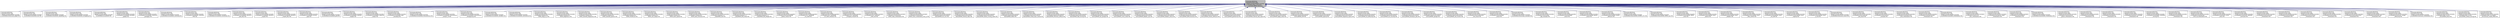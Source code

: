 digraph "/home/adcroft/GitHub/workspace/Gaea-stats-MOM6-examples/MOM6-examples/src/MOM6/config_src/dynamic_symmetric/MOM_memory.h"
{
 // INTERACTIVE_SVG=YES
  edge [fontname="Helvetica",fontsize="10",labelfontname="Helvetica",labelfontsize="10"];
  node [fontname="Helvetica",fontsize="10",shape=record];
  Node2 [label="/home/adcroft/GitHub\l/workspace/Gaea-stats\l-MOM6-examples/MOM6-examples\l/src/MOM6/config_src/dynamic\l_symmetric/MOM_memory.h",height=0.2,width=0.4,color="black", fillcolor="grey75", style="filled", fontcolor="black"];
  Node2 -> Node3 [dir="back",color="midnightblue",fontsize="10",style="solid",fontname="Helvetica"];
  Node3 [label="/home/adcroft/GitHub\l/workspace/Gaea-stats\l-MOM6-examples/MOM6-examples\l/src/MOM6/src/ALE/coord_adapt.F90",height=0.2,width=0.4,color="black", fillcolor="white", style="filled",URL="$coord__adapt_8F90.html"];
  Node2 -> Node4 [dir="back",color="midnightblue",fontsize="10",style="solid",fontname="Helvetica"];
  Node4 [label="/home/adcroft/GitHub\l/workspace/Gaea-stats\l-MOM6-examples/MOM6-examples\l/src/MOM6/src/ALE/MOM_ALE.F90",height=0.2,width=0.4,color="black", fillcolor="white", style="filled",URL="$MOM__ALE_8F90.html"];
  Node2 -> Node5 [dir="back",color="midnightblue",fontsize="10",style="solid",fontname="Helvetica"];
  Node5 [label="/home/adcroft/GitHub\l/workspace/Gaea-stats\l-MOM6-examples/MOM6-examples\l/src/MOM6/src/ALE/MOM_regridding.F90",height=0.2,width=0.4,color="black", fillcolor="white", style="filled",URL="$MOM__regridding_8F90.html"];
  Node2 -> Node6 [dir="back",color="midnightblue",fontsize="10",style="solid",fontname="Helvetica"];
  Node6 [label="/home/adcroft/GitHub\l/workspace/Gaea-stats\l-MOM6-examples/MOM6-examples\l/src/MOM6/src/ALE/MOM_remapping.F90",height=0.2,width=0.4,color="black", fillcolor="white", style="filled",URL="$MOM__remapping_8F90.html"];
  Node2 -> Node7 [dir="back",color="midnightblue",fontsize="10",style="solid",fontname="Helvetica"];
  Node7 [label="/home/adcroft/GitHub\l/workspace/Gaea-stats\l-MOM6-examples/MOM6-examples\l/src/MOM6/src/core/MOM.F90",height=0.2,width=0.4,color="black", fillcolor="white", style="filled",URL="$MOM_8F90.html"];
  Node2 -> Node8 [dir="back",color="midnightblue",fontsize="10",style="solid",fontname="Helvetica"];
  Node8 [label="/home/adcroft/GitHub\l/workspace/Gaea-stats\l-MOM6-examples/MOM6-examples\l/src/MOM6/src/core/MOM_boundary\l_update.F90",height=0.2,width=0.4,color="black", fillcolor="white", style="filled",URL="$MOM__boundary__update_8F90.html"];
  Node2 -> Node9 [dir="back",color="midnightblue",fontsize="10",style="solid",fontname="Helvetica"];
  Node9 [label="/home/adcroft/GitHub\l/workspace/Gaea-stats\l-MOM6-examples/MOM6-examples\l/src/MOM6/src/core/MOM_checksum\l_packages.F90",height=0.2,width=0.4,color="black", fillcolor="white", style="filled",URL="$MOM__checksum__packages_8F90.html"];
  Node2 -> Node10 [dir="back",color="midnightblue",fontsize="10",style="solid",fontname="Helvetica"];
  Node10 [label="/home/adcroft/GitHub\l/workspace/Gaea-stats\l-MOM6-examples/MOM6-examples\l/src/MOM6/src/core/MOM_continuity.F90",height=0.2,width=0.4,color="black", fillcolor="white", style="filled",URL="$MOM__continuity_8F90.html"];
  Node2 -> Node11 [dir="back",color="midnightblue",fontsize="10",style="solid",fontname="Helvetica"];
  Node11 [label="/home/adcroft/GitHub\l/workspace/Gaea-stats\l-MOM6-examples/MOM6-examples\l/src/MOM6/src/core/MOM_continuity_\lPPM.F90",height=0.2,width=0.4,color="black", fillcolor="white", style="filled",URL="$MOM__continuity__PPM_8F90.html"];
  Node2 -> Node12 [dir="back",color="midnightblue",fontsize="10",style="solid",fontname="Helvetica"];
  Node12 [label="/home/adcroft/GitHub\l/workspace/Gaea-stats\l-MOM6-examples/MOM6-examples\l/src/MOM6/src/core/MOM_CoriolisAdv.F90",height=0.2,width=0.4,color="black", fillcolor="white", style="filled",URL="$MOM__CoriolisAdv_8F90.html"];
  Node2 -> Node13 [dir="back",color="midnightblue",fontsize="10",style="solid",fontname="Helvetica"];
  Node13 [label="/home/adcroft/GitHub\l/workspace/Gaea-stats\l-MOM6-examples/MOM6-examples\l/src/MOM6/src/core/MOM_dynamics\l_split_RK2.F90",height=0.2,width=0.4,color="black", fillcolor="white", style="filled",URL="$MOM__dynamics__split__RK2_8F90.html"];
  Node2 -> Node14 [dir="back",color="midnightblue",fontsize="10",style="solid",fontname="Helvetica"];
  Node14 [label="/home/adcroft/GitHub\l/workspace/Gaea-stats\l-MOM6-examples/MOM6-examples\l/src/MOM6/src/core/MOM_dynamics\l_unsplit.F90",height=0.2,width=0.4,color="black", fillcolor="white", style="filled",URL="$MOM__dynamics__unsplit_8F90.html"];
  Node2 -> Node15 [dir="back",color="midnightblue",fontsize="10",style="solid",fontname="Helvetica"];
  Node15 [label="/home/adcroft/GitHub\l/workspace/Gaea-stats\l-MOM6-examples/MOM6-examples\l/src/MOM6/src/core/MOM_dynamics\l_unsplit_RK2.F90",height=0.2,width=0.4,color="black", fillcolor="white", style="filled",URL="$MOM__dynamics__unsplit__RK2_8F90.html"];
  Node2 -> Node16 [dir="back",color="midnightblue",fontsize="10",style="solid",fontname="Helvetica"];
  Node16 [label="/home/adcroft/GitHub\l/workspace/Gaea-stats\l-MOM6-examples/MOM6-examples\l/src/MOM6/src/core/MOM_forcing\l_type.F90",height=0.2,width=0.4,color="black", fillcolor="white", style="filled",URL="$MOM__forcing__type_8F90.html"];
  Node2 -> Node17 [dir="back",color="midnightblue",fontsize="10",style="solid",fontname="Helvetica"];
  Node17 [label="/home/adcroft/GitHub\l/workspace/Gaea-stats\l-MOM6-examples/MOM6-examples\l/src/MOM6/src/core/MOM_grid.F90",height=0.2,width=0.4,color="black", fillcolor="white", style="filled",URL="$MOM__grid_8F90.html"];
  Node2 -> Node18 [dir="back",color="midnightblue",fontsize="10",style="solid",fontname="Helvetica"];
  Node18 [label="/home/adcroft/GitHub\l/workspace/Gaea-stats\l-MOM6-examples/MOM6-examples\l/src/MOM6/src/core/MOM_interface\l_heights.F90",height=0.2,width=0.4,color="black", fillcolor="white", style="filled",URL="$MOM__interface__heights_8F90.html"];
  Node2 -> Node19 [dir="back",color="midnightblue",fontsize="10",style="solid",fontname="Helvetica"];
  Node19 [label="/home/adcroft/GitHub\l/workspace/Gaea-stats\l-MOM6-examples/MOM6-examples\l/src/MOM6/src/core/MOM_isopycnal\l_slopes.F90",height=0.2,width=0.4,color="black", fillcolor="white", style="filled",URL="$MOM__isopycnal__slopes_8F90.html"];
  Node2 -> Node20 [dir="back",color="midnightblue",fontsize="10",style="solid",fontname="Helvetica"];
  Node20 [label="/home/adcroft/GitHub\l/workspace/Gaea-stats\l-MOM6-examples/MOM6-examples\l/src/MOM6/src/core/MOM_open\l_boundary.F90",height=0.2,width=0.4,color="black", fillcolor="white", style="filled",URL="$MOM__open__boundary_8F90.html"];
  Node2 -> Node21 [dir="back",color="midnightblue",fontsize="10",style="solid",fontname="Helvetica"];
  Node21 [label="/home/adcroft/GitHub\l/workspace/Gaea-stats\l-MOM6-examples/MOM6-examples\l/src/MOM6/src/core/MOM_PressureForce.F90",height=0.2,width=0.4,color="black", fillcolor="white", style="filled",URL="$MOM__PressureForce_8F90.html"];
  Node2 -> Node22 [dir="back",color="midnightblue",fontsize="10",style="solid",fontname="Helvetica"];
  Node22 [label="/home/adcroft/GitHub\l/workspace/Gaea-stats\l-MOM6-examples/MOM6-examples\l/src/MOM6/src/core/MOM_PressureForce\l_analytic_FV.F90",height=0.2,width=0.4,color="black", fillcolor="white", style="filled",URL="$MOM__PressureForce__analytic__FV_8F90.html"];
  Node2 -> Node23 [dir="back",color="midnightblue",fontsize="10",style="solid",fontname="Helvetica"];
  Node23 [label="/home/adcroft/GitHub\l/workspace/Gaea-stats\l-MOM6-examples/MOM6-examples\l/src/MOM6/src/core/MOM_PressureForce\l_Montgomery.F90",height=0.2,width=0.4,color="black", fillcolor="white", style="filled",URL="$MOM__PressureForce__Montgomery_8F90.html"];
  Node2 -> Node24 [dir="back",color="midnightblue",fontsize="10",style="solid",fontname="Helvetica"];
  Node24 [label="/home/adcroft/GitHub\l/workspace/Gaea-stats\l-MOM6-examples/MOM6-examples\l/src/MOM6/src/core/MOM_variables.F90",height=0.2,width=0.4,color="black", fillcolor="white", style="filled",URL="$MOM__variables_8F90.html"];
  Node2 -> Node25 [dir="back",color="midnightblue",fontsize="10",style="solid",fontname="Helvetica"];
  Node25 [label="/home/adcroft/GitHub\l/workspace/Gaea-stats\l-MOM6-examples/MOM6-examples\l/src/MOM6/src/core/MOM_verticalGrid.F90",height=0.2,width=0.4,color="black", fillcolor="white", style="filled",URL="$MOM__verticalGrid_8F90.html"];
  Node2 -> Node26 [dir="back",color="midnightblue",fontsize="10",style="solid",fontname="Helvetica"];
  Node26 [label="/home/adcroft/GitHub\l/workspace/Gaea-stats\l-MOM6-examples/MOM6-examples\l/src/MOM6/src/diagnostics\l/MOM_diag_to_Z.F90",height=0.2,width=0.4,color="black", fillcolor="white", style="filled",URL="$MOM__diag__to__Z_8F90.html"];
  Node2 -> Node27 [dir="back",color="midnightblue",fontsize="10",style="solid",fontname="Helvetica"];
  Node27 [label="/home/adcroft/GitHub\l/workspace/Gaea-stats\l-MOM6-examples/MOM6-examples\l/src/MOM6/src/diagnostics\l/MOM_diagnostics.F90",height=0.2,width=0.4,color="black", fillcolor="white", style="filled",URL="$MOM__diagnostics_8F90.html"];
  Node2 -> Node28 [dir="back",color="midnightblue",fontsize="10",style="solid",fontname="Helvetica"];
  Node28 [label="/home/adcroft/GitHub\l/workspace/Gaea-stats\l-MOM6-examples/MOM6-examples\l/src/MOM6/src/diagnostics\l/MOM_obsolete_diagnostics.F90",height=0.2,width=0.4,color="black", fillcolor="white", style="filled",URL="$MOM__obsolete__diagnostics_8F90.html"];
  Node2 -> Node29 [dir="back",color="midnightblue",fontsize="10",style="solid",fontname="Helvetica"];
  Node29 [label="/home/adcroft/GitHub\l/workspace/Gaea-stats\l-MOM6-examples/MOM6-examples\l/src/MOM6/src/diagnostics\l/MOM_obsolete_params.F90",height=0.2,width=0.4,color="black", fillcolor="white", style="filled",URL="$MOM__obsolete__params_8F90.html"];
  Node2 -> Node30 [dir="back",color="midnightblue",fontsize="10",style="solid",fontname="Helvetica"];
  Node30 [label="/home/adcroft/GitHub\l/workspace/Gaea-stats\l-MOM6-examples/MOM6-examples\l/src/MOM6/src/diagnostics\l/MOM_PointAccel.F90",height=0.2,width=0.4,color="black", fillcolor="white", style="filled",URL="$MOM__PointAccel_8F90.html"];
  Node2 -> Node31 [dir="back",color="midnightblue",fontsize="10",style="solid",fontname="Helvetica"];
  Node31 [label="/home/adcroft/GitHub\l/workspace/Gaea-stats\l-MOM6-examples/MOM6-examples\l/src/MOM6/src/diagnostics\l/MOM_sum_output.F90",height=0.2,width=0.4,color="black", fillcolor="white", style="filled",URL="$MOM__sum__output_8F90.html"];
  Node2 -> Node32 [dir="back",color="midnightblue",fontsize="10",style="solid",fontname="Helvetica"];
  Node32 [label="/home/adcroft/GitHub\l/workspace/Gaea-stats\l-MOM6-examples/MOM6-examples\l/src/MOM6/src/diagnostics\l/MOM_wave_speed.F90",height=0.2,width=0.4,color="black", fillcolor="white", style="filled",URL="$MOM__wave__speed_8F90.html"];
  Node2 -> Node33 [dir="back",color="midnightblue",fontsize="10",style="solid",fontname="Helvetica"];
  Node33 [label="/home/adcroft/GitHub\l/workspace/Gaea-stats\l-MOM6-examples/MOM6-examples\l/src/MOM6/src/diagnostics\l/MOM_wave_structure.F90",height=0.2,width=0.4,color="black", fillcolor="white", style="filled",URL="$MOM__wave__structure_8F90.html"];
  Node2 -> Node34 [dir="back",color="midnightblue",fontsize="10",style="solid",fontname="Helvetica"];
  Node34 [label="/home/adcroft/GitHub\l/workspace/Gaea-stats\l-MOM6-examples/MOM6-examples\l/src/MOM6/src/equation_of\l_state/MOM_EOS.F90",height=0.2,width=0.4,color="black", fillcolor="white", style="filled",URL="$MOM__EOS_8F90.html"];
  Node2 -> Node35 [dir="back",color="midnightblue",fontsize="10",style="solid",fontname="Helvetica"];
  Node35 [label="/home/adcroft/GitHub\l/workspace/Gaea-stats\l-MOM6-examples/MOM6-examples\l/src/MOM6/src/equation_of\l_state/MOM_EOS_linear.F90",height=0.2,width=0.4,color="black", fillcolor="white", style="filled",URL="$MOM__EOS__linear_8F90.html"];
  Node2 -> Node36 [dir="back",color="midnightblue",fontsize="10",style="solid",fontname="Helvetica"];
  Node36 [label="/home/adcroft/GitHub\l/workspace/Gaea-stats\l-MOM6-examples/MOM6-examples\l/src/MOM6/src/equation_of\l_state/MOM_EOS_Wright.F90",height=0.2,width=0.4,color="black", fillcolor="white", style="filled",URL="$MOM__EOS__Wright_8F90.html"];
  Node2 -> Node37 [dir="back",color="midnightblue",fontsize="10",style="solid",fontname="Helvetica"];
  Node37 [label="/home/adcroft/GitHub\l/workspace/Gaea-stats\l-MOM6-examples/MOM6-examples\l/src/MOM6/src/framework/MOM\l_spatial_means.F90",height=0.2,width=0.4,color="black", fillcolor="white", style="filled",URL="$MOM__spatial__means_8F90.html"];
  Node2 -> Node38 [dir="back",color="midnightblue",fontsize="10",style="solid",fontname="Helvetica"];
  Node38 [label="/home/adcroft/GitHub\l/workspace/Gaea-stats\l-MOM6-examples/MOM6-examples\l/src/MOM6/src/ice_shelf/MOM\l_ice_shelf.F90",height=0.2,width=0.4,color="black", fillcolor="white", style="filled",URL="$MOM__ice__shelf_8F90.html"];
  Node2 -> Node39 [dir="back",color="midnightblue",fontsize="10",style="solid",fontname="Helvetica"];
  Node39 [label="/home/adcroft/GitHub\l/workspace/Gaea-stats\l-MOM6-examples/MOM6-examples\l/src/MOM6/src/ice_shelf/MOM\l_ice_shelf_initialize.F90",height=0.2,width=0.4,color="black", fillcolor="white", style="filled",URL="$MOM__ice__shelf__initialize_8F90.html"];
  Node2 -> Node40 [dir="back",color="midnightblue",fontsize="10",style="solid",fontname="Helvetica"];
  Node40 [label="/home/adcroft/GitHub\l/workspace/Gaea-stats\l-MOM6-examples/MOM6-examples\l/src/MOM6/src/ice_shelf/shelf\l_triangular_FEstuff.F90",height=0.2,width=0.4,color="black", fillcolor="white", style="filled",URL="$shelf__triangular__FEstuff_8F90.html"];
  Node2 -> Node41 [dir="back",color="midnightblue",fontsize="10",style="solid",fontname="Helvetica"];
  Node41 [label="/home/adcroft/GitHub\l/workspace/Gaea-stats\l-MOM6-examples/MOM6-examples\l/src/MOM6/src/ice_shelf/user\l_shelf_init.F90",height=0.2,width=0.4,color="black", fillcolor="white", style="filled",URL="$user__shelf__init_8F90.html"];
  Node2 -> Node42 [dir="back",color="midnightblue",fontsize="10",style="solid",fontname="Helvetica"];
  Node42 [label="/home/adcroft/GitHub\l/workspace/Gaea-stats\l-MOM6-examples/MOM6-examples\l/src/MOM6/src/initialization\l/MOM_state_initialization.F90",height=0.2,width=0.4,color="black", fillcolor="white", style="filled",URL="$MOM__state__initialization_8F90.html"];
  Node2 -> Node43 [dir="back",color="midnightblue",fontsize="10",style="solid",fontname="Helvetica"];
  Node43 [label="/home/adcroft/GitHub\l/workspace/Gaea-stats\l-MOM6-examples/MOM6-examples\l/src/MOM6/src/initialization\l/MOM_tracer_initialization_from_Z.F90",height=0.2,width=0.4,color="black", fillcolor="white", style="filled",URL="$MOM__tracer__initialization__from__Z_8F90.html"];
  Node2 -> Node44 [dir="back",color="midnightblue",fontsize="10",style="solid",fontname="Helvetica"];
  Node44 [label="/home/adcroft/GitHub\l/workspace/Gaea-stats\l-MOM6-examples/MOM6-examples\l/src/MOM6/src/parameterizations\l/lateral/MOM_hor_visc.F90",height=0.2,width=0.4,color="black", fillcolor="white", style="filled",URL="$MOM__hor__visc_8F90.html"];
  Node2 -> Node45 [dir="back",color="midnightblue",fontsize="10",style="solid",fontname="Helvetica"];
  Node45 [label="/home/adcroft/GitHub\l/workspace/Gaea-stats\l-MOM6-examples/MOM6-examples\l/src/MOM6/src/parameterizations\l/lateral/MOM_internal_tides.F90",height=0.2,width=0.4,color="black", fillcolor="white", style="filled",URL="$MOM__internal__tides_8F90.html"];
  Node2 -> Node46 [dir="back",color="midnightblue",fontsize="10",style="solid",fontname="Helvetica"];
  Node46 [label="/home/adcroft/GitHub\l/workspace/Gaea-stats\l-MOM6-examples/MOM6-examples\l/src/MOM6/src/parameterizations\l/lateral/MOM_lateral_mixing_coeffs.F90",height=0.2,width=0.4,color="black", fillcolor="white", style="filled",URL="$MOM__lateral__mixing__coeffs_8F90.html"];
  Node2 -> Node47 [dir="back",color="midnightblue",fontsize="10",style="solid",fontname="Helvetica"];
  Node47 [label="/home/adcroft/GitHub\l/workspace/Gaea-stats\l-MOM6-examples/MOM6-examples\l/src/MOM6/src/parameterizations\l/lateral/MOM_MEKE.F90",height=0.2,width=0.4,color="black", fillcolor="white", style="filled",URL="$MOM__MEKE_8F90.html"];
  Node2 -> Node48 [dir="back",color="midnightblue",fontsize="10",style="solid",fontname="Helvetica"];
  Node48 [label="/home/adcroft/GitHub\l/workspace/Gaea-stats\l-MOM6-examples/MOM6-examples\l/src/MOM6/src/parameterizations\l/lateral/MOM_mixed_layer_restrat.F90",height=0.2,width=0.4,color="black", fillcolor="white", style="filled",URL="$MOM__mixed__layer__restrat_8F90.html"];
  Node2 -> Node49 [dir="back",color="midnightblue",fontsize="10",style="solid",fontname="Helvetica"];
  Node49 [label="/home/adcroft/GitHub\l/workspace/Gaea-stats\l-MOM6-examples/MOM6-examples\l/src/MOM6/src/parameterizations\l/lateral/MOM_thickness_diffuse.F90",height=0.2,width=0.4,color="black", fillcolor="white", style="filled",URL="$MOM__thickness__diffuse_8F90.html"];
  Node2 -> Node50 [dir="back",color="midnightblue",fontsize="10",style="solid",fontname="Helvetica"];
  Node50 [label="/home/adcroft/GitHub\l/workspace/Gaea-stats\l-MOM6-examples/MOM6-examples\l/src/MOM6/src/parameterizations\l/lateral/MOM_tidal_forcing.F90",height=0.2,width=0.4,color="black", fillcolor="white", style="filled",URL="$MOM__tidal__forcing_8F90.html"];
  Node2 -> Node51 [dir="back",color="midnightblue",fontsize="10",style="solid",fontname="Helvetica"];
  Node51 [label="/home/adcroft/GitHub\l/workspace/Gaea-stats\l-MOM6-examples/MOM6-examples\l/src/MOM6/src/parameterizations\l/vertical/MOM_ALE_sponge.F90",height=0.2,width=0.4,color="black", fillcolor="white", style="filled",URL="$MOM__ALE__sponge_8F90.html"];
  Node2 -> Node52 [dir="back",color="midnightblue",fontsize="10",style="solid",fontname="Helvetica"];
  Node52 [label="/home/adcroft/GitHub\l/workspace/Gaea-stats\l-MOM6-examples/MOM6-examples\l/src/MOM6/src/parameterizations\l/vertical/MOM_cvmix_shear.F90",height=0.2,width=0.4,color="black", fillcolor="white", style="filled",URL="$MOM__cvmix__shear_8F90.html"];
  Node2 -> Node53 [dir="back",color="midnightblue",fontsize="10",style="solid",fontname="Helvetica"];
  Node53 [label="/home/adcroft/GitHub\l/workspace/Gaea-stats\l-MOM6-examples/MOM6-examples\l/src/MOM6/src/parameterizations\l/vertical/MOM_diabatic_aux.F90",height=0.2,width=0.4,color="black", fillcolor="white", style="filled",URL="$MOM__diabatic__aux_8F90.html"];
  Node2 -> Node54 [dir="back",color="midnightblue",fontsize="10",style="solid",fontname="Helvetica"];
  Node54 [label="/home/adcroft/GitHub\l/workspace/Gaea-stats\l-MOM6-examples/MOM6-examples\l/src/MOM6/src/parameterizations\l/vertical/MOM_diabatic_driver.F90",height=0.2,width=0.4,color="black", fillcolor="white", style="filled",URL="$MOM__diabatic__driver_8F90.html"];
  Node2 -> Node55 [dir="back",color="midnightblue",fontsize="10",style="solid",fontname="Helvetica"];
  Node55 [label="/home/adcroft/GitHub\l/workspace/Gaea-stats\l-MOM6-examples/MOM6-examples\l/src/MOM6/src/parameterizations\l/vertical/MOM_diffConvection.F90",height=0.2,width=0.4,color="black", fillcolor="white", style="filled",URL="$MOM__diffConvection_8F90.html"];
  Node2 -> Node56 [dir="back",color="midnightblue",fontsize="10",style="solid",fontname="Helvetica"];
  Node56 [label="/home/adcroft/GitHub\l/workspace/Gaea-stats\l-MOM6-examples/MOM6-examples\l/src/MOM6/src/parameterizations\l/vertical/MOM_entrain_diffusive.F90",height=0.2,width=0.4,color="black", fillcolor="white", style="filled",URL="$MOM__entrain__diffusive_8F90.html"];
  Node2 -> Node57 [dir="back",color="midnightblue",fontsize="10",style="solid",fontname="Helvetica"];
  Node57 [label="/home/adcroft/GitHub\l/workspace/Gaea-stats\l-MOM6-examples/MOM6-examples\l/src/MOM6/src/parameterizations\l/vertical/MOM_geothermal.F90",height=0.2,width=0.4,color="black", fillcolor="white", style="filled",URL="$MOM__geothermal_8F90.html"];
  Node2 -> Node58 [dir="back",color="midnightblue",fontsize="10",style="solid",fontname="Helvetica"];
  Node58 [label="/home/adcroft/GitHub\l/workspace/Gaea-stats\l-MOM6-examples/MOM6-examples\l/src/MOM6/src/parameterizations\l/vertical/MOM_internal_tide_input.F90",height=0.2,width=0.4,color="black", fillcolor="white", style="filled",URL="$MOM__internal__tide__input_8F90.html"];
  Node2 -> Node59 [dir="back",color="midnightblue",fontsize="10",style="solid",fontname="Helvetica"];
  Node59 [label="/home/adcroft/GitHub\l/workspace/Gaea-stats\l-MOM6-examples/MOM6-examples\l/src/MOM6/src/parameterizations\l/vertical/MOM_kappa_shear.F90",height=0.2,width=0.4,color="black", fillcolor="white", style="filled",URL="$MOM__kappa__shear_8F90.html"];
  Node2 -> Node60 [dir="back",color="midnightblue",fontsize="10",style="solid",fontname="Helvetica"];
  Node60 [label="/home/adcroft/GitHub\l/workspace/Gaea-stats\l-MOM6-examples/MOM6-examples\l/src/MOM6/src/parameterizations\l/vertical/MOM_KPP.F90",height=0.2,width=0.4,color="black", fillcolor="white", style="filled",URL="$MOM__KPP_8F90.html"];
  Node2 -> Node61 [dir="back",color="midnightblue",fontsize="10",style="solid",fontname="Helvetica"];
  Node61 [label="/home/adcroft/GitHub\l/workspace/Gaea-stats\l-MOM6-examples/MOM6-examples\l/src/MOM6/src/parameterizations\l/vertical/MOM_opacity.F90",height=0.2,width=0.4,color="black", fillcolor="white", style="filled",URL="$MOM__opacity_8F90.html"];
  Node2 -> Node62 [dir="back",color="midnightblue",fontsize="10",style="solid",fontname="Helvetica"];
  Node62 [label="/home/adcroft/GitHub\l/workspace/Gaea-stats\l-MOM6-examples/MOM6-examples\l/src/MOM6/src/parameterizations\l/vertical/MOM_regularize_layers.F90",height=0.2,width=0.4,color="black", fillcolor="white", style="filled",URL="$MOM__regularize__layers_8F90.html"];
  Node2 -> Node63 [dir="back",color="midnightblue",fontsize="10",style="solid",fontname="Helvetica"];
  Node63 [label="/home/adcroft/GitHub\l/workspace/Gaea-stats\l-MOM6-examples/MOM6-examples\l/src/MOM6/src/parameterizations\l/vertical/MOM_set_diffusivity.F90",height=0.2,width=0.4,color="black", fillcolor="white", style="filled",URL="$MOM__set__diffusivity_8F90.html"];
  Node2 -> Node64 [dir="back",color="midnightblue",fontsize="10",style="solid",fontname="Helvetica"];
  Node64 [label="/home/adcroft/GitHub\l/workspace/Gaea-stats\l-MOM6-examples/MOM6-examples\l/src/MOM6/src/parameterizations\l/vertical/MOM_set_viscosity.F90",height=0.2,width=0.4,color="black", fillcolor="white", style="filled",URL="$MOM__set__viscosity_8F90.html"];
  Node2 -> Node65 [dir="back",color="midnightblue",fontsize="10",style="solid",fontname="Helvetica"];
  Node65 [label="/home/adcroft/GitHub\l/workspace/Gaea-stats\l-MOM6-examples/MOM6-examples\l/src/MOM6/src/parameterizations\l/vertical/MOM_shortwave_abs.F90",height=0.2,width=0.4,color="black", fillcolor="white", style="filled",URL="$MOM__shortwave__abs_8F90.html"];
  Node2 -> Node66 [dir="back",color="midnightblue",fontsize="10",style="solid",fontname="Helvetica"];
  Node66 [label="/home/adcroft/GitHub\l/workspace/Gaea-stats\l-MOM6-examples/MOM6-examples\l/src/MOM6/src/parameterizations\l/vertical/MOM_sponge.F90",height=0.2,width=0.4,color="black", fillcolor="white", style="filled",URL="$MOM__sponge_8F90.html"];
  Node2 -> Node67 [dir="back",color="midnightblue",fontsize="10",style="solid",fontname="Helvetica"];
  Node67 [label="/home/adcroft/GitHub\l/workspace/Gaea-stats\l-MOM6-examples/MOM6-examples\l/src/MOM6/src/parameterizations\l/vertical/MOM_vert_friction.F90",height=0.2,width=0.4,color="black", fillcolor="white", style="filled",URL="$MOM__vert__friction_8F90.html"];
  Node2 -> Node68 [dir="back",color="midnightblue",fontsize="10",style="solid",fontname="Helvetica"];
  Node68 [label="/home/adcroft/GitHub\l/workspace/Gaea-stats\l-MOM6-examples/MOM6-examples\l/src/MOM6/src/tracer/advection\l_test_tracer.F90",height=0.2,width=0.4,color="black", fillcolor="white", style="filled",URL="$advection__test__tracer_8F90.html"];
  Node2 -> Node69 [dir="back",color="midnightblue",fontsize="10",style="solid",fontname="Helvetica"];
  Node69 [label="/home/adcroft/GitHub\l/workspace/Gaea-stats\l-MOM6-examples/MOM6-examples\l/src/MOM6/src/tracer/DOME\l_tracer.F90",height=0.2,width=0.4,color="black", fillcolor="white", style="filled",URL="$DOME__tracer_8F90.html"];
  Node2 -> Node70 [dir="back",color="midnightblue",fontsize="10",style="solid",fontname="Helvetica"];
  Node70 [label="/home/adcroft/GitHub\l/workspace/Gaea-stats\l-MOM6-examples/MOM6-examples\l/src/MOM6/src/tracer/dye_example.F90",height=0.2,width=0.4,color="black", fillcolor="white", style="filled",URL="$dye__example_8F90.html"];
  Node2 -> Node71 [dir="back",color="midnightblue",fontsize="10",style="solid",fontname="Helvetica"];
  Node71 [label="/home/adcroft/GitHub\l/workspace/Gaea-stats\l-MOM6-examples/MOM6-examples\l/src/MOM6/src/tracer/ideal\l_age_example.F90",height=0.2,width=0.4,color="black", fillcolor="white", style="filled",URL="$ideal__age__example_8F90.html"];
  Node2 -> Node72 [dir="back",color="midnightblue",fontsize="10",style="solid",fontname="Helvetica"];
  Node72 [label="/home/adcroft/GitHub\l/workspace/Gaea-stats\l-MOM6-examples/MOM6-examples\l/src/MOM6/src/tracer/ISOMIP\l_tracer.F90",height=0.2,width=0.4,color="black", fillcolor="white", style="filled",URL="$ISOMIP__tracer_8F90.html"];
  Node2 -> Node73 [dir="back",color="midnightblue",fontsize="10",style="solid",fontname="Helvetica"];
  Node73 [label="/home/adcroft/GitHub\l/workspace/Gaea-stats\l-MOM6-examples/MOM6-examples\l/src/MOM6/src/tracer/MOM_generic\l_tracer.F90",height=0.2,width=0.4,color="black", fillcolor="white", style="filled",URL="$MOM__generic__tracer_8F90.html"];
  Node2 -> Node74 [dir="back",color="midnightblue",fontsize="10",style="solid",fontname="Helvetica"];
  Node74 [label="/home/adcroft/GitHub\l/workspace/Gaea-stats\l-MOM6-examples/MOM6-examples\l/src/MOM6/src/tracer/MOM_neutral\l_diffusion.F90",height=0.2,width=0.4,color="black", fillcolor="white", style="filled",URL="$MOM__neutral__diffusion_8F90.html"];
  Node2 -> Node75 [dir="back",color="midnightblue",fontsize="10",style="solid",fontname="Helvetica"];
  Node75 [label="/home/adcroft/GitHub\l/workspace/Gaea-stats\l-MOM6-examples/MOM6-examples\l/src/MOM6/src/tracer/MOM_OCMIP2_CFC.F90",height=0.2,width=0.4,color="black", fillcolor="white", style="filled",URL="$MOM__OCMIP2__CFC_8F90.html"];
  Node2 -> Node76 [dir="back",color="midnightblue",fontsize="10",style="solid",fontname="Helvetica"];
  Node76 [label="/home/adcroft/GitHub\l/workspace/Gaea-stats\l-MOM6-examples/MOM6-examples\l/src/MOM6/src/tracer/MOM_offline_aux.F90",height=0.2,width=0.4,color="black", fillcolor="white", style="filled",URL="$MOM__offline__aux_8F90.html"];
  Node2 -> Node77 [dir="back",color="midnightblue",fontsize="10",style="solid",fontname="Helvetica"];
  Node77 [label="/home/adcroft/GitHub\l/workspace/Gaea-stats\l-MOM6-examples/MOM6-examples\l/src/MOM6/src/tracer/MOM_offline\l_main.F90",height=0.2,width=0.4,color="black", fillcolor="white", style="filled",URL="$MOM__offline__main_8F90.html"];
  Node2 -> Node78 [dir="back",color="midnightblue",fontsize="10",style="solid",fontname="Helvetica"];
  Node78 [label="/home/adcroft/GitHub\l/workspace/Gaea-stats\l-MOM6-examples/MOM6-examples\l/src/MOM6/src/tracer/MOM_tracer\l_advect.F90",height=0.2,width=0.4,color="black", fillcolor="white", style="filled",URL="$MOM__tracer__advect_8F90.html"];
  Node2 -> Node79 [dir="back",color="midnightblue",fontsize="10",style="solid",fontname="Helvetica"];
  Node79 [label="/home/adcroft/GitHub\l/workspace/Gaea-stats\l-MOM6-examples/MOM6-examples\l/src/MOM6/src/tracer/MOM_tracer\l_diabatic.F90",height=0.2,width=0.4,color="black", fillcolor="white", style="filled",URL="$MOM__tracer__diabatic_8F90.html"];
  Node2 -> Node80 [dir="back",color="midnightblue",fontsize="10",style="solid",fontname="Helvetica"];
  Node80 [label="/home/adcroft/GitHub\l/workspace/Gaea-stats\l-MOM6-examples/MOM6-examples\l/src/MOM6/src/tracer/MOM_tracer\l_flow_control.F90",height=0.2,width=0.4,color="black", fillcolor="white", style="filled",URL="$MOM__tracer__flow__control_8F90.html"];
  Node2 -> Node81 [dir="back",color="midnightblue",fontsize="10",style="solid",fontname="Helvetica"];
  Node81 [label="/home/adcroft/GitHub\l/workspace/Gaea-stats\l-MOM6-examples/MOM6-examples\l/src/MOM6/src/tracer/MOM_tracer\l_hor_diff.F90",height=0.2,width=0.4,color="black", fillcolor="white", style="filled",URL="$MOM__tracer__hor__diff_8F90.html"];
  Node2 -> Node82 [dir="back",color="midnightblue",fontsize="10",style="solid",fontname="Helvetica"];
  Node82 [label="/home/adcroft/GitHub\l/workspace/Gaea-stats\l-MOM6-examples/MOM6-examples\l/src/MOM6/src/tracer/MOM_tracer\l_registry.F90",height=0.2,width=0.4,color="black", fillcolor="white", style="filled",URL="$MOM__tracer__registry_8F90.html"];
  Node2 -> Node83 [dir="back",color="midnightblue",fontsize="10",style="solid",fontname="Helvetica"];
  Node83 [label="/home/adcroft/GitHub\l/workspace/Gaea-stats\l-MOM6-examples/MOM6-examples\l/src/MOM6/src/tracer/MOM_tracer\l_Z_init.F90",height=0.2,width=0.4,color="black", fillcolor="white", style="filled",URL="$MOM__tracer__Z__init_8F90.html"];
  Node2 -> Node84 [dir="back",color="midnightblue",fontsize="10",style="solid",fontname="Helvetica"];
  Node84 [label="/home/adcroft/GitHub\l/workspace/Gaea-stats\l-MOM6-examples/MOM6-examples\l/src/MOM6/src/tracer/oil_tracer.F90",height=0.2,width=0.4,color="black", fillcolor="white", style="filled",URL="$oil__tracer_8F90.html"];
  Node2 -> Node85 [dir="back",color="midnightblue",fontsize="10",style="solid",fontname="Helvetica"];
  Node85 [label="/home/adcroft/GitHub\l/workspace/Gaea-stats\l-MOM6-examples/MOM6-examples\l/src/MOM6/src/tracer/pseudo\l_salt_tracer.F90",height=0.2,width=0.4,color="black", fillcolor="white", style="filled",URL="$pseudo__salt__tracer_8F90.html"];
  Node2 -> Node86 [dir="back",color="midnightblue",fontsize="10",style="solid",fontname="Helvetica"];
  Node86 [label="/home/adcroft/GitHub\l/workspace/Gaea-stats\l-MOM6-examples/MOM6-examples\l/src/MOM6/src/tracer/tracer\l_example.F90",height=0.2,width=0.4,color="black", fillcolor="white", style="filled",URL="$tracer__example_8F90.html"];
  Node2 -> Node87 [dir="back",color="midnightblue",fontsize="10",style="solid",fontname="Helvetica"];
  Node87 [label="/home/adcroft/GitHub\l/workspace/Gaea-stats\l-MOM6-examples/MOM6-examples\l/src/MOM6/src/user/baroclinic\l_zone_initialization.F90",height=0.2,width=0.4,color="black", fillcolor="white", style="filled",URL="$baroclinic__zone__initialization_8F90.html"];
  Node2 -> Node88 [dir="back",color="midnightblue",fontsize="10",style="solid",fontname="Helvetica"];
  Node88 [label="/home/adcroft/GitHub\l/workspace/Gaea-stats\l-MOM6-examples/MOM6-examples\l/src/MOM6/src/user/benchmark\l_initialization.F90",height=0.2,width=0.4,color="black", fillcolor="white", style="filled",URL="$benchmark__initialization_8F90.html"];
  Node2 -> Node89 [dir="back",color="midnightblue",fontsize="10",style="solid",fontname="Helvetica"];
  Node89 [label="/home/adcroft/GitHub\l/workspace/Gaea-stats\l-MOM6-examples/MOM6-examples\l/src/MOM6/src/user/BFB_initialization.F90",height=0.2,width=0.4,color="black", fillcolor="white", style="filled",URL="$BFB__initialization_8F90.html"];
  Node2 -> Node90 [dir="back",color="midnightblue",fontsize="10",style="solid",fontname="Helvetica"];
  Node90 [label="/home/adcroft/GitHub\l/workspace/Gaea-stats\l-MOM6-examples/MOM6-examples\l/src/MOM6/src/user/circle\l_obcs_initialization.F90",height=0.2,width=0.4,color="black", fillcolor="white", style="filled",URL="$circle__obcs__initialization_8F90.html"];
  Node2 -> Node91 [dir="back",color="midnightblue",fontsize="10",style="solid",fontname="Helvetica"];
  Node91 [label="/home/adcroft/GitHub\l/workspace/Gaea-stats\l-MOM6-examples/MOM6-examples\l/src/MOM6/src/user/dense_water\l_initialization.F90",height=0.2,width=0.4,color="black", fillcolor="white", style="filled",URL="$dense__water__initialization_8F90.html"];
  Node2 -> Node92 [dir="back",color="midnightblue",fontsize="10",style="solid",fontname="Helvetica"];
  Node92 [label="/home/adcroft/GitHub\l/workspace/Gaea-stats\l-MOM6-examples/MOM6-examples\l/src/MOM6/src/user/DOME2d\l_initialization.F90",height=0.2,width=0.4,color="black", fillcolor="white", style="filled",URL="$DOME2d__initialization_8F90.html"];
  Node2 -> Node93 [dir="back",color="midnightblue",fontsize="10",style="solid",fontname="Helvetica"];
  Node93 [label="/home/adcroft/GitHub\l/workspace/Gaea-stats\l-MOM6-examples/MOM6-examples\l/src/MOM6/src/user/DOME_initialization.F90",height=0.2,width=0.4,color="black", fillcolor="white", style="filled",URL="$DOME__initialization_8F90.html"];
  Node2 -> Node94 [dir="back",color="midnightblue",fontsize="10",style="solid",fontname="Helvetica"];
  Node94 [label="/home/adcroft/GitHub\l/workspace/Gaea-stats\l-MOM6-examples/MOM6-examples\l/src/MOM6/src/user/external\l_gwave_initialization.F90",height=0.2,width=0.4,color="black", fillcolor="white", style="filled",URL="$external__gwave__initialization_8F90.html"];
  Node2 -> Node95 [dir="back",color="midnightblue",fontsize="10",style="solid",fontname="Helvetica"];
  Node95 [label="/home/adcroft/GitHub\l/workspace/Gaea-stats\l-MOM6-examples/MOM6-examples\l/src/MOM6/src/user/ISOMIP\l_initialization.F90",height=0.2,width=0.4,color="black", fillcolor="white", style="filled",URL="$ISOMIP__initialization_8F90.html"];
  Node2 -> Node96 [dir="back",color="midnightblue",fontsize="10",style="solid",fontname="Helvetica"];
  Node96 [label="/home/adcroft/GitHub\l/workspace/Gaea-stats\l-MOM6-examples/MOM6-examples\l/src/MOM6/src/user/Kelvin\l_initialization.F90",height=0.2,width=0.4,color="black", fillcolor="white", style="filled",URL="$Kelvin__initialization_8F90.html"];
  Node2 -> Node97 [dir="back",color="midnightblue",fontsize="10",style="solid",fontname="Helvetica"];
  Node97 [label="/home/adcroft/GitHub\l/workspace/Gaea-stats\l-MOM6-examples/MOM6-examples\l/src/MOM6/src/user/lock_exchange\l_initialization.F90",height=0.2,width=0.4,color="black", fillcolor="white", style="filled",URL="$lock__exchange__initialization_8F90.html"];
  Node2 -> Node98 [dir="back",color="midnightblue",fontsize="10",style="solid",fontname="Helvetica"];
  Node98 [label="/home/adcroft/GitHub\l/workspace/Gaea-stats\l-MOM6-examples/MOM6-examples\l/src/MOM6/src/user/MOM_controlled\l_forcing.F90",height=0.2,width=0.4,color="black", fillcolor="white", style="filled",URL="$MOM__controlled__forcing_8F90.html"];
  Node2 -> Node99 [dir="back",color="midnightblue",fontsize="10",style="solid",fontname="Helvetica"];
  Node99 [label="/home/adcroft/GitHub\l/workspace/Gaea-stats\l-MOM6-examples/MOM6-examples\l/src/MOM6/src/user/Phillips\l_initialization.F90",height=0.2,width=0.4,color="black", fillcolor="white", style="filled",URL="$Phillips__initialization_8F90.html"];
  Node2 -> Node100 [dir="back",color="midnightblue",fontsize="10",style="solid",fontname="Helvetica"];
  Node100 [label="/home/adcroft/GitHub\l/workspace/Gaea-stats\l-MOM6-examples/MOM6-examples\l/src/MOM6/src/user/Rossby\l_front_2d_initialization.F90",height=0.2,width=0.4,color="black", fillcolor="white", style="filled",URL="$Rossby__front__2d__initialization_8F90.html"];
  Node2 -> Node101 [dir="back",color="midnightblue",fontsize="10",style="solid",fontname="Helvetica"];
  Node101 [label="/home/adcroft/GitHub\l/workspace/Gaea-stats\l-MOM6-examples/MOM6-examples\l/src/MOM6/src/user/SCM_CVmix\l_tests.F90",height=0.2,width=0.4,color="black", fillcolor="white", style="filled",URL="$SCM__CVmix__tests_8F90.html"];
  Node2 -> Node102 [dir="back",color="midnightblue",fontsize="10",style="solid",fontname="Helvetica"];
  Node102 [label="/home/adcroft/GitHub\l/workspace/Gaea-stats\l-MOM6-examples/MOM6-examples\l/src/MOM6/src/user/SCM_idealized\l_hurricane.F90",height=0.2,width=0.4,color="black", fillcolor="white", style="filled",URL="$SCM__idealized__hurricane_8F90.html"];
  Node2 -> Node103 [dir="back",color="midnightblue",fontsize="10",style="solid",fontname="Helvetica"];
  Node103 [label="/home/adcroft/GitHub\l/workspace/Gaea-stats\l-MOM6-examples/MOM6-examples\l/src/MOM6/src/user/seamount\l_initialization.F90",height=0.2,width=0.4,color="black", fillcolor="white", style="filled",URL="$seamount__initialization_8F90.html"];
  Node2 -> Node104 [dir="back",color="midnightblue",fontsize="10",style="solid",fontname="Helvetica"];
  Node104 [label="/home/adcroft/GitHub\l/workspace/Gaea-stats\l-MOM6-examples/MOM6-examples\l/src/MOM6/src/user/shelfwave\l_initialization.F90",height=0.2,width=0.4,color="black", fillcolor="white", style="filled",URL="$shelfwave__initialization_8F90.html"];
  Node2 -> Node105 [dir="back",color="midnightblue",fontsize="10",style="solid",fontname="Helvetica"];
  Node105 [label="/home/adcroft/GitHub\l/workspace/Gaea-stats\l-MOM6-examples/MOM6-examples\l/src/MOM6/src/user/sloshing\l_initialization.F90",height=0.2,width=0.4,color="black", fillcolor="white", style="filled",URL="$sloshing__initialization_8F90.html"];
  Node2 -> Node106 [dir="back",color="midnightblue",fontsize="10",style="solid",fontname="Helvetica"];
  Node106 [label="/home/adcroft/GitHub\l/workspace/Gaea-stats\l-MOM6-examples/MOM6-examples\l/src/MOM6/src/user/soliton\l_initialization.F90",height=0.2,width=0.4,color="black", fillcolor="white", style="filled",URL="$soliton__initialization_8F90.html"];
  Node2 -> Node107 [dir="back",color="midnightblue",fontsize="10",style="solid",fontname="Helvetica"];
  Node107 [label="/home/adcroft/GitHub\l/workspace/Gaea-stats\l-MOM6-examples/MOM6-examples\l/src/MOM6/src/user/supercritical\l_initialization.F90",height=0.2,width=0.4,color="black", fillcolor="white", style="filled",URL="$supercritical__initialization_8F90.html"];
  Node2 -> Node108 [dir="back",color="midnightblue",fontsize="10",style="solid",fontname="Helvetica"];
  Node108 [label="/home/adcroft/GitHub\l/workspace/Gaea-stats\l-MOM6-examples/MOM6-examples\l/src/MOM6/src/user/tidal_bay\l_initialization.F90",height=0.2,width=0.4,color="black", fillcolor="white", style="filled",URL="$tidal__bay__initialization_8F90.html"];
  Node2 -> Node109 [dir="back",color="midnightblue",fontsize="10",style="solid",fontname="Helvetica"];
  Node109 [label="/home/adcroft/GitHub\l/workspace/Gaea-stats\l-MOM6-examples/MOM6-examples\l/src/MOM6/src/user/user_change\l_diffusivity.F90",height=0.2,width=0.4,color="black", fillcolor="white", style="filled",URL="$user__change__diffusivity_8F90.html"];
  Node2 -> Node110 [dir="back",color="midnightblue",fontsize="10",style="solid",fontname="Helvetica"];
  Node110 [label="/home/adcroft/GitHub\l/workspace/Gaea-stats\l-MOM6-examples/MOM6-examples\l/src/MOM6/src/user/user_initialization.F90",height=0.2,width=0.4,color="black", fillcolor="white", style="filled",URL="$user__initialization_8F90.html"];
  Node2 -> Node111 [dir="back",color="midnightblue",fontsize="10",style="solid",fontname="Helvetica"];
  Node111 [label="/home/adcroft/GitHub\l/workspace/Gaea-stats\l-MOM6-examples/MOM6-examples\l/src/MOM6/config_src/solo\l_driver/MOM_driver.F90",height=0.2,width=0.4,color="black", fillcolor="white", style="filled",URL="$MOM__driver_8F90.html"];
  Node2 -> Node112 [dir="back",color="midnightblue",fontsize="10",style="solid",fontname="Helvetica"];
  Node112 [label="/home/adcroft/GitHub\l/workspace/Gaea-stats\l-MOM6-examples/MOM6-examples\l/src/MOM6/config_src/solo\l_driver/MOM_surface_forcing.F90",height=0.2,width=0.4,color="black", fillcolor="white", style="filled",URL="$MOM__surface__forcing_8F90.html"];
  Node2 -> Node113 [dir="back",color="midnightblue",fontsize="10",style="solid",fontname="Helvetica"];
  Node113 [label="/home/adcroft/GitHub\l/workspace/Gaea-stats\l-MOM6-examples/MOM6-examples\l/src/MOM6/config_src/coupled\l_driver/ocean_model_MOM.F90",height=0.2,width=0.4,color="black", fillcolor="white", style="filled",URL="$ocean__model__MOM_8F90.html"];
}
